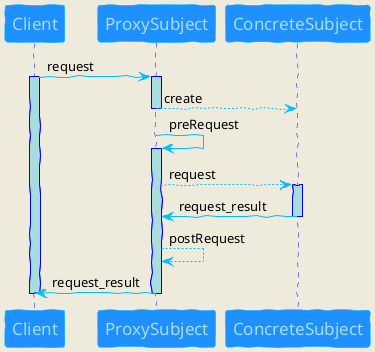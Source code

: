 @startuml

skinparam backgroundColor #EEEBDC
skinparam handwritten true

skinparam sequence {
	ArrowColor DeepSkyBlue
	ActorBorderColor DeepSkyBlue
	LifeLineBorderColor blue
	LifeLineBackgroundColor #A9DCDF

	ParticipantBorderColor DeepSkyBlue
	ParticipantBackgroundColor DodgerBlue
	ParticipantFontName Impact
	ParticipantFontSize 17
	ParticipantFontColor #A9DCDF

	ActorBackgroundColor aqua
	ActorFontColor DeepSkyBlue
	ActorFontSize 17
	ActorFontName Aapex
}

Client -> ProxySubject: request
activate Client
activate ProxySubject

ProxySubject --> ConcreteSubject: create
deactivate ProxySubject

ProxySubject -> ProxySubject: preRequest
activate ProxySubject

ProxySubject --> ConcreteSubject: request
activate ConcreteSubject

ConcreteSubject -> ProxySubject: request_result
deactivate ConcreteSubject
ProxySubject --> ProxySubject: postRequest

ProxySubject -> Client : request_result
deactivate ProxySubject

deactivate Client

@enduml